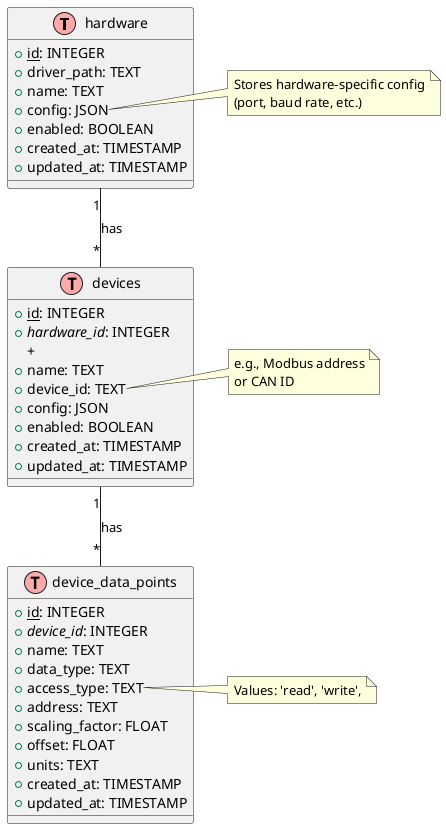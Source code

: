 @startuml Database Schema

!define table(x) class x << (T,#FFAAAA) >>
!define primary_key(x) <u>x</u>
!define foreign_key(x) <i>x</i>

table(hardware) {
  + primary_key(id): INTEGER
  + driver_path: TEXT
  + name: TEXT
  + config: JSON
  + enabled: BOOLEAN
  + created_at: TIMESTAMP
  + updated_at: TIMESTAMP
}

table(devices) {
  + primary_key(id): INTEGER
  + foreign_key(hardware_id): INTEGER
  +
  + name: TEXT
  + device_id: TEXT
  + config: JSON
  + enabled: BOOLEAN
  + created_at: TIMESTAMP
  + updated_at: TIMESTAMP
}

table(device_data_points) {
  + primary_key(id): INTEGER
  + foreign_key(device_id): INTEGER
  + name: TEXT
  + data_type: TEXT
  + access_type: TEXT
  + address: TEXT
  + scaling_factor: FLOAT
  + offset: FLOAT
  + units: TEXT
  + created_at: TIMESTAMP
  + updated_at: TIMESTAMP
}

hardware "1" -- "*" devices : has
devices "1" -- "*" device_data_points : has

note right of hardware::config
  Stores hardware-specific config
  (port, baud rate, etc.)
end note

note right of devices::device_id
  e.g., Modbus address
  or CAN ID
end note

note right of device_data_points::access_type
  Values: 'read', 'write',
  'read_write'
end note

@enduml